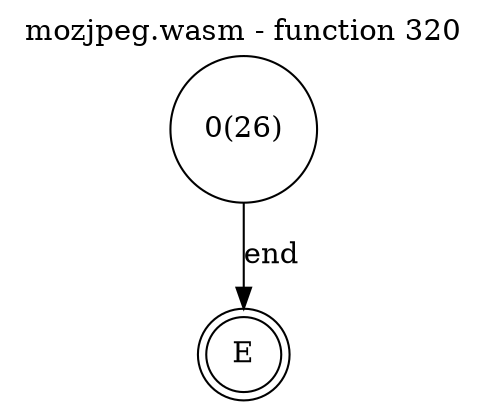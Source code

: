 digraph finite_state_machine {
    label = "mozjpeg.wasm - function 320"
    labelloc =  t
    labelfontsize = 16
    labelfontcolor = black
    labelfontname = "Helvetica"
    node [shape = doublecircle]; E ;
node [shape=circle, fontcolor=black, style="", label="0(26)"]0
node [shape=circle, fontcolor=black, style="", label="E"]E
    0 -> E[label="end"];
}
